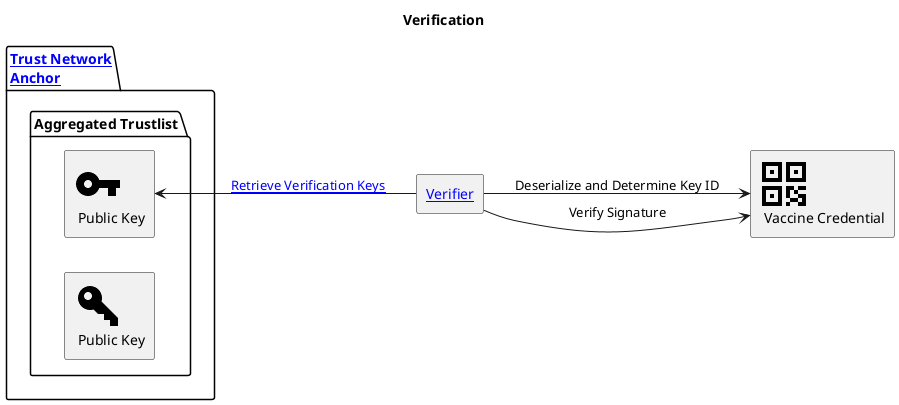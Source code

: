 @startuml
hide stereotype
!include <material/common>
!include <material/key>
!include <material/key_variant>
!include <material/qrcode>

title Verification
left to right direction

package "[[system-actors.html#TrustNetworkAnchor Trust Network\nAnchor]]" as TrustNetworkAnchor {
  package "Aggregated Trustlist" as ML {
    MA_KEY(Black,1,pk1ml,rectangle,"Public Key")
    MA_KEY_VARIANT(Black,1,pk2ml,rectangle,"Public Key")
  }
}

agent "[[system-actors.html#Verifier Verifier]]" as Verifier
MA_QRCODE(Black,1,qr,rectangle,"Vaccine Credential")

pk1ml <-- Verifier : [[transactions.html#get_keys_did Retrieve Verification Keys]]
Verifier --> qr : Deserialize and Determine Key ID
Verifier --> qr : Verify Signature
@enduml
